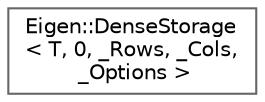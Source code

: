 digraph "Graphical Class Hierarchy"
{
 // LATEX_PDF_SIZE
  bgcolor="transparent";
  edge [fontname=Helvetica,fontsize=10,labelfontname=Helvetica,labelfontsize=10];
  node [fontname=Helvetica,fontsize=10,shape=box,height=0.2,width=0.4];
  rankdir="LR";
  Node0 [id="Node000000",label="Eigen::DenseStorage\l\< T, 0, _Rows, _Cols,\l _Options \>",height=0.2,width=0.4,color="grey40", fillcolor="white", style="filled",URL="$classEigen_1_1DenseStorage_3_01T_00_010_00_01__Rows_00_01__Cols_00_01__Options_01_4.html",tooltip=" "];
}
